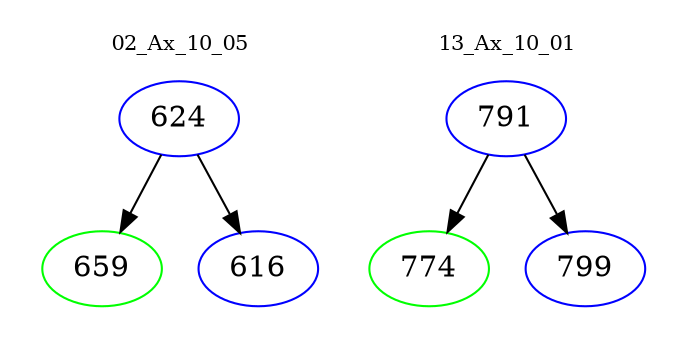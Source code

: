 digraph{
subgraph cluster_0 {
color = white
label = "02_Ax_10_05";
fontsize=10;
T0_624 [label="624", color="blue"]
T0_624 -> T0_659 [color="black"]
T0_659 [label="659", color="green"]
T0_624 -> T0_616 [color="black"]
T0_616 [label="616", color="blue"]
}
subgraph cluster_1 {
color = white
label = "13_Ax_10_01";
fontsize=10;
T1_791 [label="791", color="blue"]
T1_791 -> T1_774 [color="black"]
T1_774 [label="774", color="green"]
T1_791 -> T1_799 [color="black"]
T1_799 [label="799", color="blue"]
}
}
